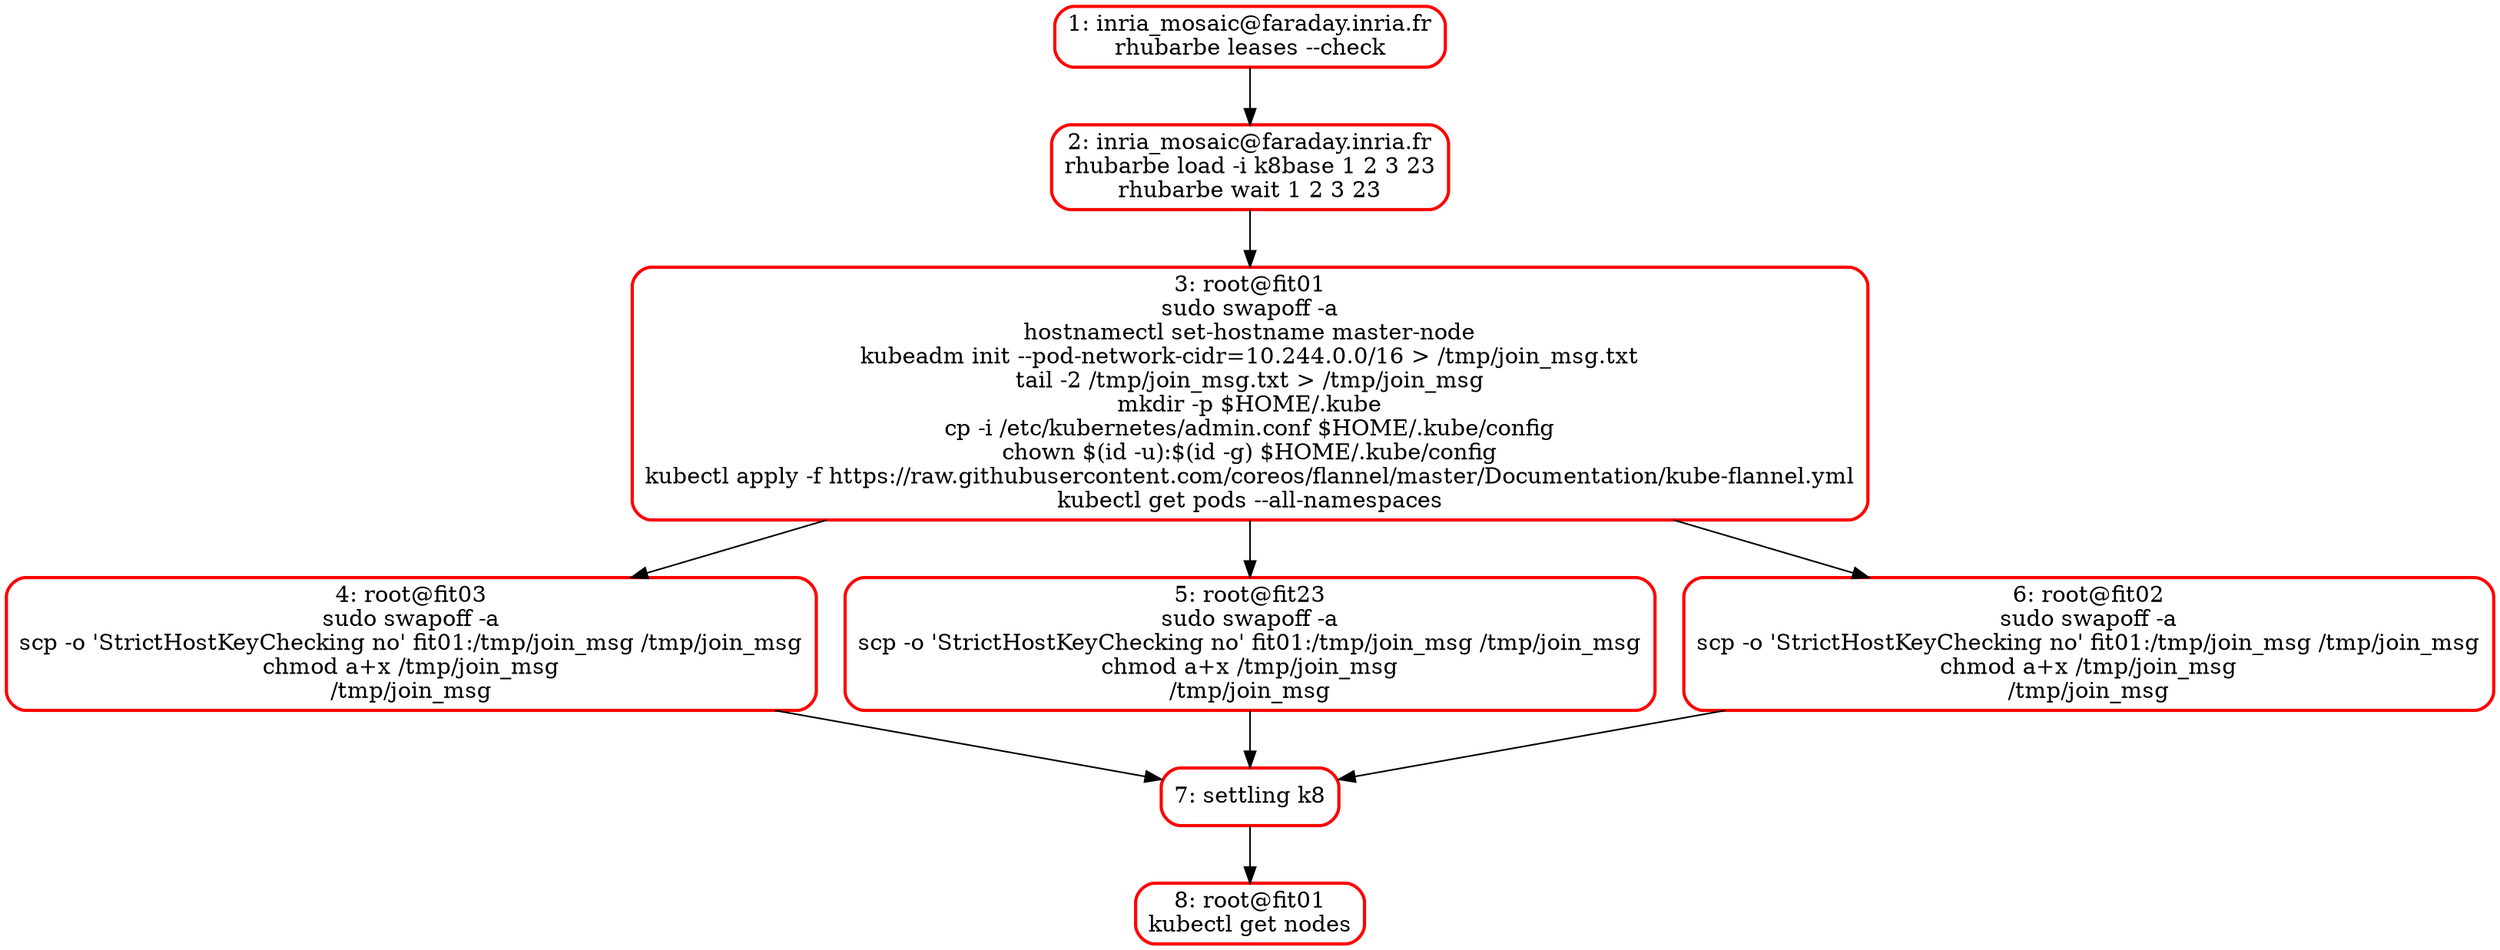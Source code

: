 digraph asynciojobs{
compound=true;
graph [];
1 [style="rounded",label="1: inria_mosaic@faraday.inria.fr
rhubarbe leases --check",shape="box",color="red",penwidth="2"]
2 [style="rounded",label="2: inria_mosaic@faraday.inria.fr
rhubarbe load -i k8base 1 2 3 23
rhubarbe wait 1 2 3 23",shape="box",color="red",penwidth="2"]
1 -> 2;
3 [style="rounded",label="3: root@fit01
sudo swapoff -a
hostnamectl set-hostname master-node
kubeadm init --pod-network-cidr=10.244.0.0/16 > /tmp/join_msg.txt
tail -2 /tmp/join_msg.txt > /tmp/join_msg
mkdir -p $HOME/.kube
cp -i /etc/kubernetes/admin.conf $HOME/.kube/config
chown $(id -u):$(id -g) $HOME/.kube/config
kubectl apply -f https://raw.githubusercontent.com/coreos/flannel/master/Documentation/kube-flannel.yml
kubectl get pods --all-namespaces",shape="box",color="red",penwidth="2"]
2 -> 3;
4 [style="rounded",label="4: root@fit03
sudo swapoff -a
scp -o 'StrictHostKeyChecking no' fit01:/tmp/join_msg /tmp/join_msg
chmod a+x /tmp/join_msg
/tmp/join_msg",shape="box",color="red",penwidth="2"]
3 -> 4;
5 [style="rounded",label="5: root@fit23
sudo swapoff -a
scp -o 'StrictHostKeyChecking no' fit01:/tmp/join_msg /tmp/join_msg
chmod a+x /tmp/join_msg
/tmp/join_msg",shape="box",color="red",penwidth="2"]
3 -> 5;
6 [style="rounded",label="6: root@fit02
sudo swapoff -a
scp -o 'StrictHostKeyChecking no' fit01:/tmp/join_msg /tmp/join_msg
chmod a+x /tmp/join_msg
/tmp/join_msg",shape="box",color="red",penwidth="2"]
3 -> 6;
7 [style="rounded",label="7: settling k8",shape="box",color="red",penwidth="2"]
5 -> 7;
4 -> 7;
6 -> 7;
8 [style="rounded",label="8: root@fit01
kubectl get nodes",shape="box",color="red",penwidth="2"]
7 -> 8;
}
